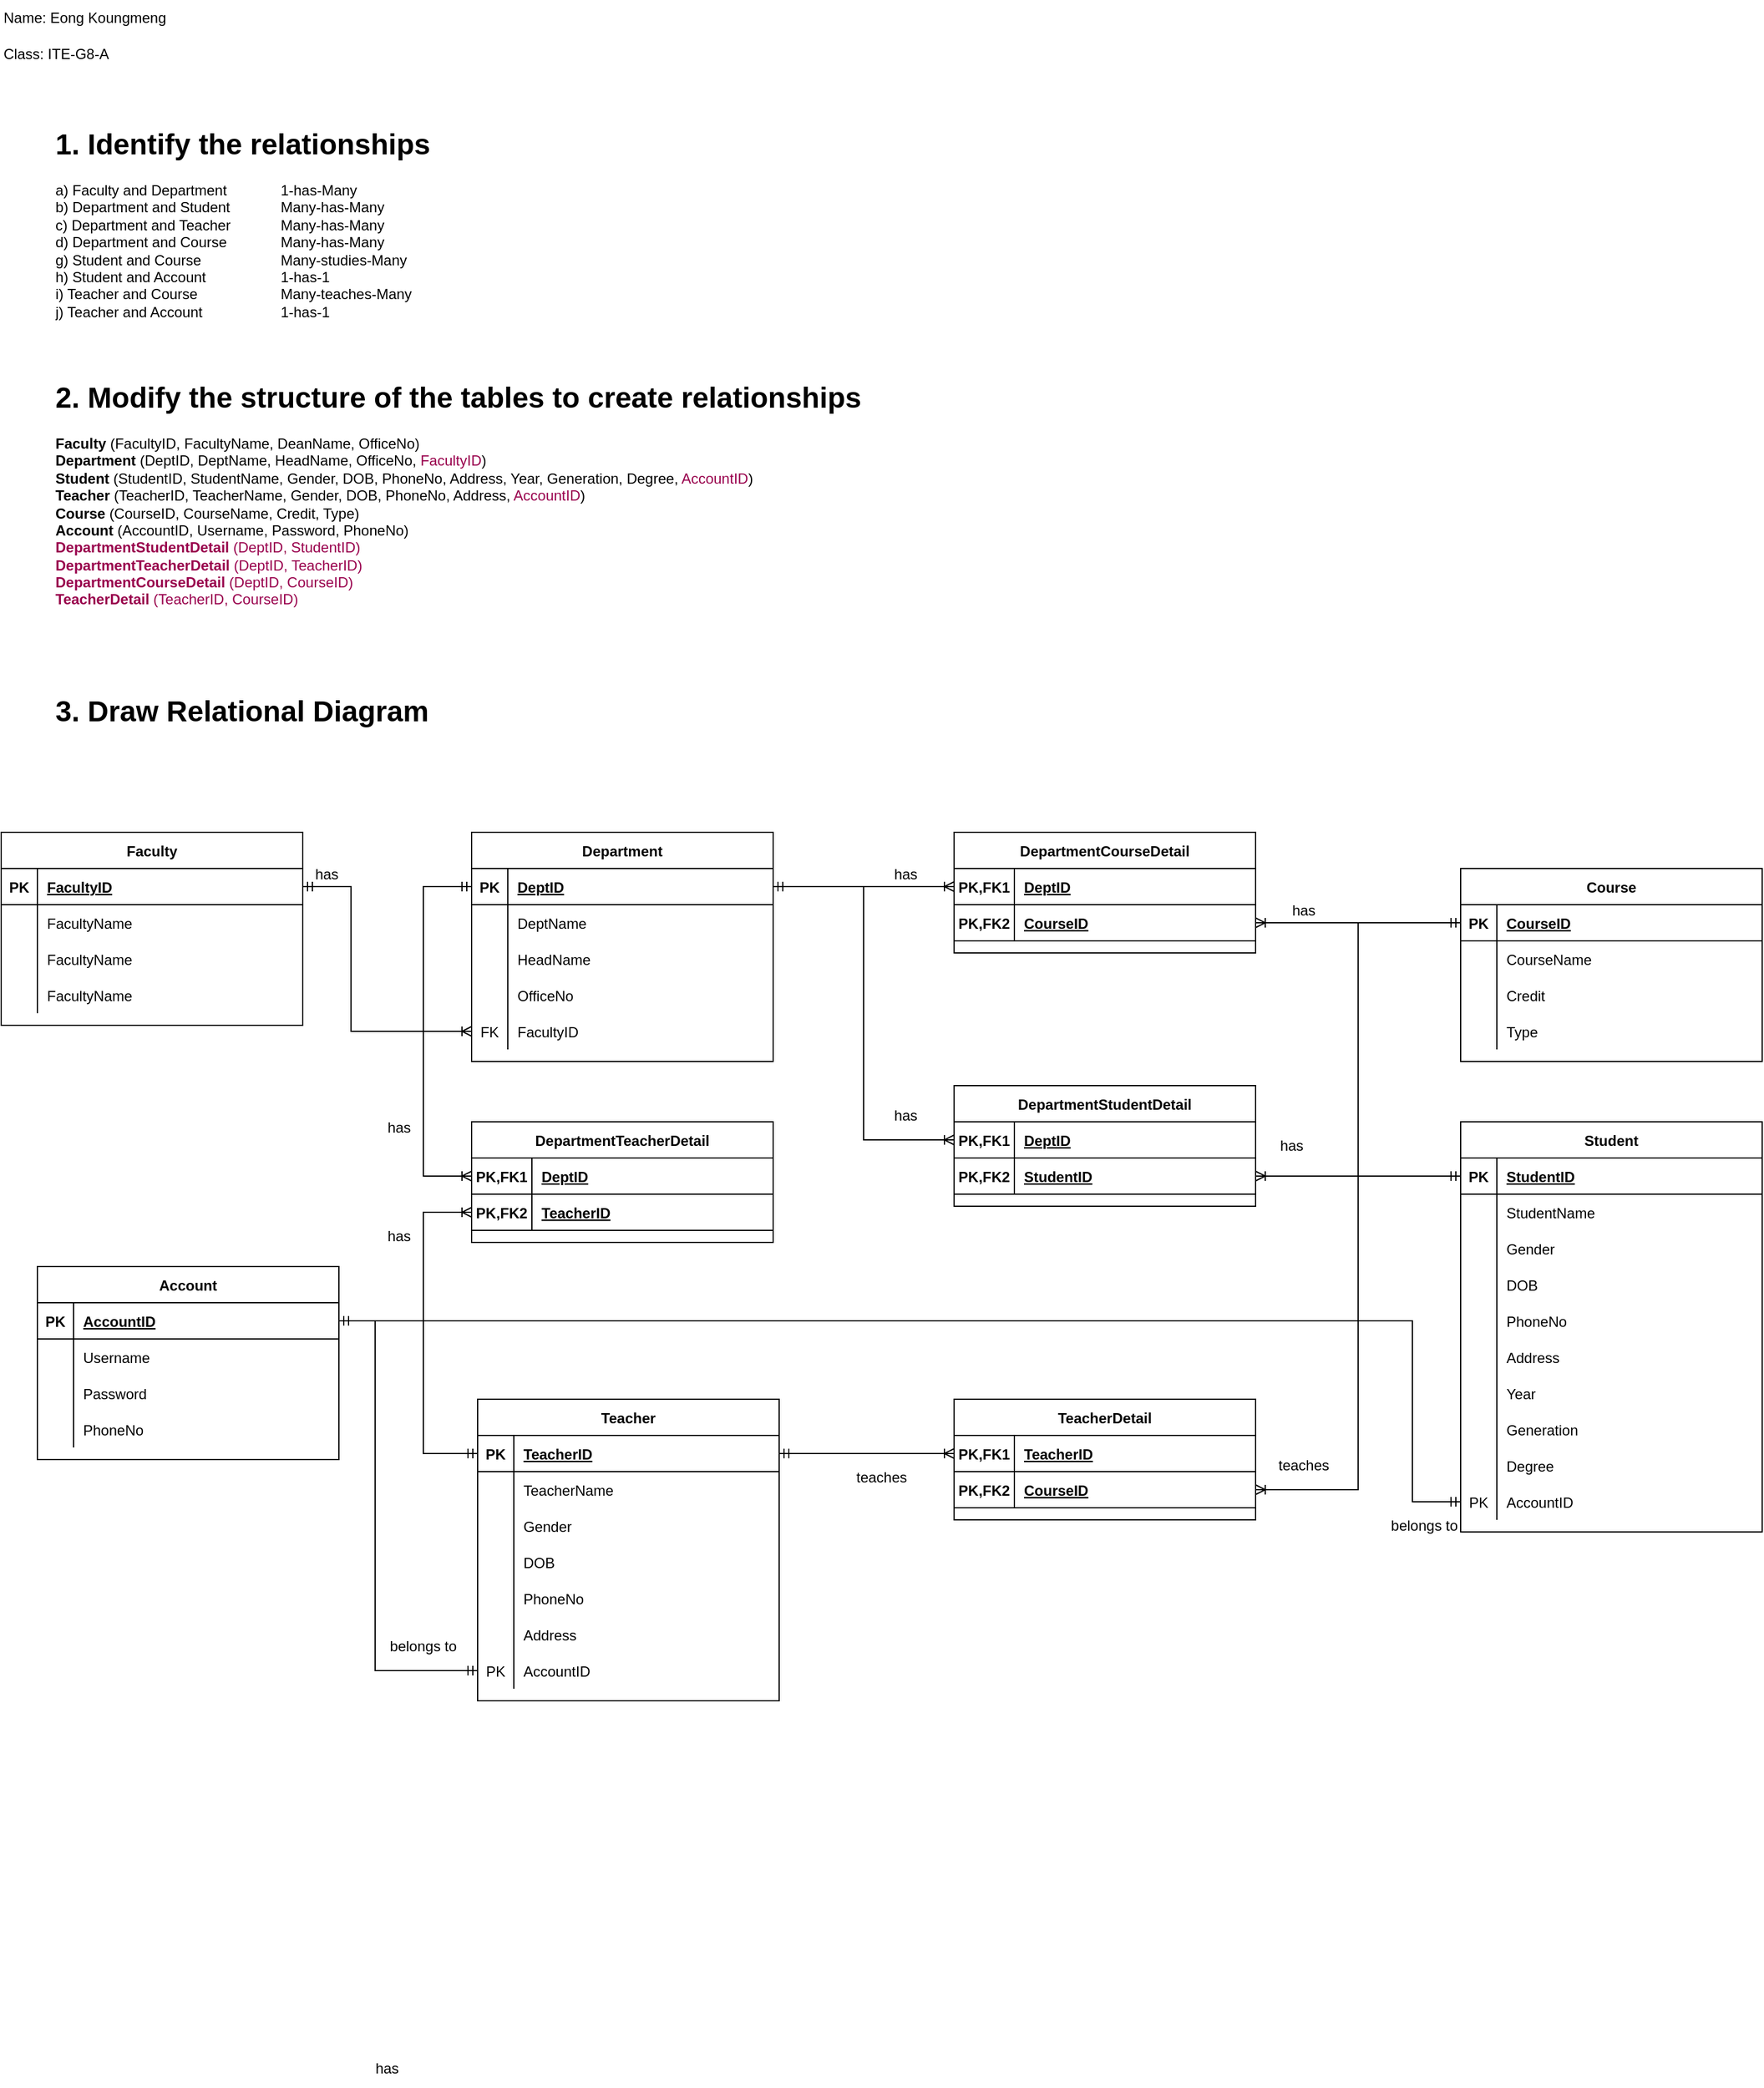 <mxfile version="21.6.6" type="device">
  <diagram id="R2lEEEUBdFMjLlhIrx00" name="Page-1">
    <mxGraphModel dx="2867" dy="1362" grid="1" gridSize="10" guides="1" tooltips="1" connect="1" arrows="1" fold="1" page="1" pageScale="1" pageWidth="850" pageHeight="1100" math="0" shadow="0" extFonts="Permanent Marker^https://fonts.googleapis.com/css?family=Permanent+Marker">
      <root>
        <mxCell id="0" />
        <mxCell id="1" parent="0" />
        <mxCell id="C-vyLk0tnHw3VtMMgP7b-2" value="Department" style="shape=table;startSize=30;container=1;collapsible=1;childLayout=tableLayout;fixedRows=1;rowLines=0;fontStyle=1;align=center;resizeLast=1;" parent="1" vertex="1">
          <mxGeometry x="430" y="730" width="250" height="190" as="geometry" />
        </mxCell>
        <mxCell id="C-vyLk0tnHw3VtMMgP7b-3" value="" style="shape=partialRectangle;collapsible=0;dropTarget=0;pointerEvents=0;fillColor=none;points=[[0,0.5],[1,0.5]];portConstraint=eastwest;top=0;left=0;right=0;bottom=1;" parent="C-vyLk0tnHw3VtMMgP7b-2" vertex="1">
          <mxGeometry y="30" width="250" height="30" as="geometry" />
        </mxCell>
        <mxCell id="C-vyLk0tnHw3VtMMgP7b-4" value="PK" style="shape=partialRectangle;overflow=hidden;connectable=0;fillColor=none;top=0;left=0;bottom=0;right=0;fontStyle=1;" parent="C-vyLk0tnHw3VtMMgP7b-3" vertex="1">
          <mxGeometry width="30" height="30" as="geometry">
            <mxRectangle width="30" height="30" as="alternateBounds" />
          </mxGeometry>
        </mxCell>
        <mxCell id="C-vyLk0tnHw3VtMMgP7b-5" value="DeptID" style="shape=partialRectangle;overflow=hidden;connectable=0;fillColor=none;top=0;left=0;bottom=0;right=0;align=left;spacingLeft=6;fontStyle=5;" parent="C-vyLk0tnHw3VtMMgP7b-3" vertex="1">
          <mxGeometry x="30" width="220" height="30" as="geometry">
            <mxRectangle width="220" height="30" as="alternateBounds" />
          </mxGeometry>
        </mxCell>
        <mxCell id="C-vyLk0tnHw3VtMMgP7b-9" value="" style="shape=partialRectangle;collapsible=0;dropTarget=0;pointerEvents=0;fillColor=none;points=[[0,0.5],[1,0.5]];portConstraint=eastwest;top=0;left=0;right=0;bottom=0;" parent="C-vyLk0tnHw3VtMMgP7b-2" vertex="1">
          <mxGeometry y="60" width="250" height="30" as="geometry" />
        </mxCell>
        <mxCell id="C-vyLk0tnHw3VtMMgP7b-10" value="" style="shape=partialRectangle;overflow=hidden;connectable=0;fillColor=none;top=0;left=0;bottom=0;right=0;" parent="C-vyLk0tnHw3VtMMgP7b-9" vertex="1">
          <mxGeometry width="30" height="30" as="geometry">
            <mxRectangle width="30" height="30" as="alternateBounds" />
          </mxGeometry>
        </mxCell>
        <mxCell id="C-vyLk0tnHw3VtMMgP7b-11" value="DeptName" style="shape=partialRectangle;overflow=hidden;connectable=0;fillColor=none;top=0;left=0;bottom=0;right=0;align=left;spacingLeft=6;" parent="C-vyLk0tnHw3VtMMgP7b-9" vertex="1">
          <mxGeometry x="30" width="220" height="30" as="geometry">
            <mxRectangle width="220" height="30" as="alternateBounds" />
          </mxGeometry>
        </mxCell>
        <mxCell id="pK_TVSqmC-g6GmuzJ4bZ-12" value="" style="shape=partialRectangle;collapsible=0;dropTarget=0;pointerEvents=0;fillColor=none;points=[[0,0.5],[1,0.5]];portConstraint=eastwest;top=0;left=0;right=0;bottom=0;" parent="C-vyLk0tnHw3VtMMgP7b-2" vertex="1">
          <mxGeometry y="90" width="250" height="30" as="geometry" />
        </mxCell>
        <mxCell id="pK_TVSqmC-g6GmuzJ4bZ-13" value="" style="shape=partialRectangle;overflow=hidden;connectable=0;fillColor=none;top=0;left=0;bottom=0;right=0;" parent="pK_TVSqmC-g6GmuzJ4bZ-12" vertex="1">
          <mxGeometry width="30" height="30" as="geometry">
            <mxRectangle width="30" height="30" as="alternateBounds" />
          </mxGeometry>
        </mxCell>
        <mxCell id="pK_TVSqmC-g6GmuzJ4bZ-14" value="HeadName" style="shape=partialRectangle;overflow=hidden;connectable=0;fillColor=none;top=0;left=0;bottom=0;right=0;align=left;spacingLeft=6;" parent="pK_TVSqmC-g6GmuzJ4bZ-12" vertex="1">
          <mxGeometry x="30" width="220" height="30" as="geometry">
            <mxRectangle width="220" height="30" as="alternateBounds" />
          </mxGeometry>
        </mxCell>
        <mxCell id="pK_TVSqmC-g6GmuzJ4bZ-15" value="" style="shape=partialRectangle;collapsible=0;dropTarget=0;pointerEvents=0;fillColor=none;points=[[0,0.5],[1,0.5]];portConstraint=eastwest;top=0;left=0;right=0;bottom=0;" parent="C-vyLk0tnHw3VtMMgP7b-2" vertex="1">
          <mxGeometry y="120" width="250" height="30" as="geometry" />
        </mxCell>
        <mxCell id="pK_TVSqmC-g6GmuzJ4bZ-16" value="" style="shape=partialRectangle;overflow=hidden;connectable=0;fillColor=none;top=0;left=0;bottom=0;right=0;" parent="pK_TVSqmC-g6GmuzJ4bZ-15" vertex="1">
          <mxGeometry width="30" height="30" as="geometry">
            <mxRectangle width="30" height="30" as="alternateBounds" />
          </mxGeometry>
        </mxCell>
        <mxCell id="pK_TVSqmC-g6GmuzJ4bZ-17" value="OfficeNo" style="shape=partialRectangle;overflow=hidden;connectable=0;fillColor=none;top=0;left=0;bottom=0;right=0;align=left;spacingLeft=6;" parent="pK_TVSqmC-g6GmuzJ4bZ-15" vertex="1">
          <mxGeometry x="30" width="220" height="30" as="geometry">
            <mxRectangle width="220" height="30" as="alternateBounds" />
          </mxGeometry>
        </mxCell>
        <mxCell id="pK_TVSqmC-g6GmuzJ4bZ-18" value="" style="shape=partialRectangle;collapsible=0;dropTarget=0;pointerEvents=0;fillColor=none;points=[[0,0.5],[1,0.5]];portConstraint=eastwest;top=0;left=0;right=0;bottom=0;" parent="C-vyLk0tnHw3VtMMgP7b-2" vertex="1">
          <mxGeometry y="150" width="250" height="30" as="geometry" />
        </mxCell>
        <mxCell id="pK_TVSqmC-g6GmuzJ4bZ-19" value="FK" style="shape=partialRectangle;overflow=hidden;connectable=0;fillColor=none;top=0;left=0;bottom=0;right=0;" parent="pK_TVSqmC-g6GmuzJ4bZ-18" vertex="1">
          <mxGeometry width="30" height="30" as="geometry">
            <mxRectangle width="30" height="30" as="alternateBounds" />
          </mxGeometry>
        </mxCell>
        <mxCell id="pK_TVSqmC-g6GmuzJ4bZ-20" value="FacultyID" style="shape=partialRectangle;overflow=hidden;connectable=0;fillColor=none;top=0;left=0;bottom=0;right=0;align=left;spacingLeft=6;" parent="pK_TVSqmC-g6GmuzJ4bZ-18" vertex="1">
          <mxGeometry x="30" width="220" height="30" as="geometry">
            <mxRectangle width="220" height="30" as="alternateBounds" />
          </mxGeometry>
        </mxCell>
        <mxCell id="C-vyLk0tnHw3VtMMgP7b-13" value="Teacher" style="shape=table;startSize=30;container=1;collapsible=1;childLayout=tableLayout;fixedRows=1;rowLines=0;fontStyle=1;align=center;resizeLast=1;" parent="1" vertex="1">
          <mxGeometry x="435" y="1200" width="250" height="250" as="geometry" />
        </mxCell>
        <mxCell id="C-vyLk0tnHw3VtMMgP7b-14" value="" style="shape=partialRectangle;collapsible=0;dropTarget=0;pointerEvents=0;fillColor=none;points=[[0,0.5],[1,0.5]];portConstraint=eastwest;top=0;left=0;right=0;bottom=1;" parent="C-vyLk0tnHw3VtMMgP7b-13" vertex="1">
          <mxGeometry y="30" width="250" height="30" as="geometry" />
        </mxCell>
        <mxCell id="C-vyLk0tnHw3VtMMgP7b-15" value="PK" style="shape=partialRectangle;overflow=hidden;connectable=0;fillColor=none;top=0;left=0;bottom=0;right=0;fontStyle=1;" parent="C-vyLk0tnHw3VtMMgP7b-14" vertex="1">
          <mxGeometry width="30" height="30" as="geometry">
            <mxRectangle width="30" height="30" as="alternateBounds" />
          </mxGeometry>
        </mxCell>
        <mxCell id="C-vyLk0tnHw3VtMMgP7b-16" value="TeacherID" style="shape=partialRectangle;overflow=hidden;connectable=0;fillColor=none;top=0;left=0;bottom=0;right=0;align=left;spacingLeft=6;fontStyle=5;" parent="C-vyLk0tnHw3VtMMgP7b-14" vertex="1">
          <mxGeometry x="30" width="220" height="30" as="geometry">
            <mxRectangle width="220" height="30" as="alternateBounds" />
          </mxGeometry>
        </mxCell>
        <mxCell id="C-vyLk0tnHw3VtMMgP7b-17" value="" style="shape=partialRectangle;collapsible=0;dropTarget=0;pointerEvents=0;fillColor=none;points=[[0,0.5],[1,0.5]];portConstraint=eastwest;top=0;left=0;right=0;bottom=0;" parent="C-vyLk0tnHw3VtMMgP7b-13" vertex="1">
          <mxGeometry y="60" width="250" height="30" as="geometry" />
        </mxCell>
        <mxCell id="C-vyLk0tnHw3VtMMgP7b-18" value="" style="shape=partialRectangle;overflow=hidden;connectable=0;fillColor=none;top=0;left=0;bottom=0;right=0;" parent="C-vyLk0tnHw3VtMMgP7b-17" vertex="1">
          <mxGeometry width="30" height="30" as="geometry">
            <mxRectangle width="30" height="30" as="alternateBounds" />
          </mxGeometry>
        </mxCell>
        <mxCell id="C-vyLk0tnHw3VtMMgP7b-19" value="TeacherName" style="shape=partialRectangle;overflow=hidden;connectable=0;fillColor=none;top=0;left=0;bottom=0;right=0;align=left;spacingLeft=6;" parent="C-vyLk0tnHw3VtMMgP7b-17" vertex="1">
          <mxGeometry x="30" width="220" height="30" as="geometry">
            <mxRectangle width="220" height="30" as="alternateBounds" />
          </mxGeometry>
        </mxCell>
        <mxCell id="C-vyLk0tnHw3VtMMgP7b-20" value="" style="shape=partialRectangle;collapsible=0;dropTarget=0;pointerEvents=0;fillColor=none;points=[[0,0.5],[1,0.5]];portConstraint=eastwest;top=0;left=0;right=0;bottom=0;" parent="C-vyLk0tnHw3VtMMgP7b-13" vertex="1">
          <mxGeometry y="90" width="250" height="30" as="geometry" />
        </mxCell>
        <mxCell id="C-vyLk0tnHw3VtMMgP7b-21" value="" style="shape=partialRectangle;overflow=hidden;connectable=0;fillColor=none;top=0;left=0;bottom=0;right=0;" parent="C-vyLk0tnHw3VtMMgP7b-20" vertex="1">
          <mxGeometry width="30" height="30" as="geometry">
            <mxRectangle width="30" height="30" as="alternateBounds" />
          </mxGeometry>
        </mxCell>
        <mxCell id="C-vyLk0tnHw3VtMMgP7b-22" value="Gender" style="shape=partialRectangle;overflow=hidden;connectable=0;fillColor=none;top=0;left=0;bottom=0;right=0;align=left;spacingLeft=6;" parent="C-vyLk0tnHw3VtMMgP7b-20" vertex="1">
          <mxGeometry x="30" width="220" height="30" as="geometry">
            <mxRectangle width="220" height="30" as="alternateBounds" />
          </mxGeometry>
        </mxCell>
        <mxCell id="pK_TVSqmC-g6GmuzJ4bZ-52" value="" style="shape=partialRectangle;collapsible=0;dropTarget=0;pointerEvents=0;fillColor=none;points=[[0,0.5],[1,0.5]];portConstraint=eastwest;top=0;left=0;right=0;bottom=0;" parent="C-vyLk0tnHw3VtMMgP7b-13" vertex="1">
          <mxGeometry y="120" width="250" height="30" as="geometry" />
        </mxCell>
        <mxCell id="pK_TVSqmC-g6GmuzJ4bZ-53" value="" style="shape=partialRectangle;overflow=hidden;connectable=0;fillColor=none;top=0;left=0;bottom=0;right=0;" parent="pK_TVSqmC-g6GmuzJ4bZ-52" vertex="1">
          <mxGeometry width="30" height="30" as="geometry">
            <mxRectangle width="30" height="30" as="alternateBounds" />
          </mxGeometry>
        </mxCell>
        <mxCell id="pK_TVSqmC-g6GmuzJ4bZ-54" value="DOB" style="shape=partialRectangle;overflow=hidden;connectable=0;fillColor=none;top=0;left=0;bottom=0;right=0;align=left;spacingLeft=6;" parent="pK_TVSqmC-g6GmuzJ4bZ-52" vertex="1">
          <mxGeometry x="30" width="220" height="30" as="geometry">
            <mxRectangle width="220" height="30" as="alternateBounds" />
          </mxGeometry>
        </mxCell>
        <mxCell id="pK_TVSqmC-g6GmuzJ4bZ-55" value="" style="shape=partialRectangle;collapsible=0;dropTarget=0;pointerEvents=0;fillColor=none;points=[[0,0.5],[1,0.5]];portConstraint=eastwest;top=0;left=0;right=0;bottom=0;" parent="C-vyLk0tnHw3VtMMgP7b-13" vertex="1">
          <mxGeometry y="150" width="250" height="30" as="geometry" />
        </mxCell>
        <mxCell id="pK_TVSqmC-g6GmuzJ4bZ-56" value="" style="shape=partialRectangle;overflow=hidden;connectable=0;fillColor=none;top=0;left=0;bottom=0;right=0;" parent="pK_TVSqmC-g6GmuzJ4bZ-55" vertex="1">
          <mxGeometry width="30" height="30" as="geometry">
            <mxRectangle width="30" height="30" as="alternateBounds" />
          </mxGeometry>
        </mxCell>
        <mxCell id="pK_TVSqmC-g6GmuzJ4bZ-57" value="PhoneNo" style="shape=partialRectangle;overflow=hidden;connectable=0;fillColor=none;top=0;left=0;bottom=0;right=0;align=left;spacingLeft=6;" parent="pK_TVSqmC-g6GmuzJ4bZ-55" vertex="1">
          <mxGeometry x="30" width="220" height="30" as="geometry">
            <mxRectangle width="220" height="30" as="alternateBounds" />
          </mxGeometry>
        </mxCell>
        <mxCell id="pK_TVSqmC-g6GmuzJ4bZ-58" value="" style="shape=partialRectangle;collapsible=0;dropTarget=0;pointerEvents=0;fillColor=none;points=[[0,0.5],[1,0.5]];portConstraint=eastwest;top=0;left=0;right=0;bottom=0;" parent="C-vyLk0tnHw3VtMMgP7b-13" vertex="1">
          <mxGeometry y="180" width="250" height="30" as="geometry" />
        </mxCell>
        <mxCell id="pK_TVSqmC-g6GmuzJ4bZ-59" value="" style="shape=partialRectangle;overflow=hidden;connectable=0;fillColor=none;top=0;left=0;bottom=0;right=0;" parent="pK_TVSqmC-g6GmuzJ4bZ-58" vertex="1">
          <mxGeometry width="30" height="30" as="geometry">
            <mxRectangle width="30" height="30" as="alternateBounds" />
          </mxGeometry>
        </mxCell>
        <mxCell id="pK_TVSqmC-g6GmuzJ4bZ-60" value="Address" style="shape=partialRectangle;overflow=hidden;connectable=0;fillColor=none;top=0;left=0;bottom=0;right=0;align=left;spacingLeft=6;" parent="pK_TVSqmC-g6GmuzJ4bZ-58" vertex="1">
          <mxGeometry x="30" width="220" height="30" as="geometry">
            <mxRectangle width="220" height="30" as="alternateBounds" />
          </mxGeometry>
        </mxCell>
        <mxCell id="pK_TVSqmC-g6GmuzJ4bZ-61" value="" style="shape=partialRectangle;collapsible=0;dropTarget=0;pointerEvents=0;fillColor=none;points=[[0,0.5],[1,0.5]];portConstraint=eastwest;top=0;left=0;right=0;bottom=0;" parent="C-vyLk0tnHw3VtMMgP7b-13" vertex="1">
          <mxGeometry y="210" width="250" height="30" as="geometry" />
        </mxCell>
        <mxCell id="pK_TVSqmC-g6GmuzJ4bZ-62" value="PK" style="shape=partialRectangle;overflow=hidden;connectable=0;fillColor=none;top=0;left=0;bottom=0;right=0;" parent="pK_TVSqmC-g6GmuzJ4bZ-61" vertex="1">
          <mxGeometry width="30" height="30" as="geometry">
            <mxRectangle width="30" height="30" as="alternateBounds" />
          </mxGeometry>
        </mxCell>
        <mxCell id="pK_TVSqmC-g6GmuzJ4bZ-63" value="AccountID" style="shape=partialRectangle;overflow=hidden;connectable=0;fillColor=none;top=0;left=0;bottom=0;right=0;align=left;spacingLeft=6;" parent="pK_TVSqmC-g6GmuzJ4bZ-61" vertex="1">
          <mxGeometry x="30" width="220" height="30" as="geometry">
            <mxRectangle width="220" height="30" as="alternateBounds" />
          </mxGeometry>
        </mxCell>
        <mxCell id="C-vyLk0tnHw3VtMMgP7b-23" value="Faculty" style="shape=table;startSize=30;container=1;collapsible=1;childLayout=tableLayout;fixedRows=1;rowLines=0;fontStyle=1;align=center;resizeLast=1;" parent="1" vertex="1">
          <mxGeometry x="40" y="730" width="250" height="160" as="geometry" />
        </mxCell>
        <mxCell id="C-vyLk0tnHw3VtMMgP7b-24" value="" style="shape=partialRectangle;collapsible=0;dropTarget=0;pointerEvents=0;fillColor=none;points=[[0,0.5],[1,0.5]];portConstraint=eastwest;top=0;left=0;right=0;bottom=1;" parent="C-vyLk0tnHw3VtMMgP7b-23" vertex="1">
          <mxGeometry y="30" width="250" height="30" as="geometry" />
        </mxCell>
        <mxCell id="C-vyLk0tnHw3VtMMgP7b-25" value="PK" style="shape=partialRectangle;overflow=hidden;connectable=0;fillColor=none;top=0;left=0;bottom=0;right=0;fontStyle=1;" parent="C-vyLk0tnHw3VtMMgP7b-24" vertex="1">
          <mxGeometry width="30" height="30" as="geometry">
            <mxRectangle width="30" height="30" as="alternateBounds" />
          </mxGeometry>
        </mxCell>
        <mxCell id="C-vyLk0tnHw3VtMMgP7b-26" value="FacultyID" style="shape=partialRectangle;overflow=hidden;connectable=0;fillColor=none;top=0;left=0;bottom=0;right=0;align=left;spacingLeft=6;fontStyle=5;" parent="C-vyLk0tnHw3VtMMgP7b-24" vertex="1">
          <mxGeometry x="30" width="220" height="30" as="geometry">
            <mxRectangle width="220" height="30" as="alternateBounds" />
          </mxGeometry>
        </mxCell>
        <mxCell id="C-vyLk0tnHw3VtMMgP7b-27" value="" style="shape=partialRectangle;collapsible=0;dropTarget=0;pointerEvents=0;fillColor=none;points=[[0,0.5],[1,0.5]];portConstraint=eastwest;top=0;left=0;right=0;bottom=0;" parent="C-vyLk0tnHw3VtMMgP7b-23" vertex="1">
          <mxGeometry y="60" width="250" height="30" as="geometry" />
        </mxCell>
        <mxCell id="C-vyLk0tnHw3VtMMgP7b-28" value="" style="shape=partialRectangle;overflow=hidden;connectable=0;fillColor=none;top=0;left=0;bottom=0;right=0;" parent="C-vyLk0tnHw3VtMMgP7b-27" vertex="1">
          <mxGeometry width="30" height="30" as="geometry">
            <mxRectangle width="30" height="30" as="alternateBounds" />
          </mxGeometry>
        </mxCell>
        <mxCell id="C-vyLk0tnHw3VtMMgP7b-29" value="FacultyName" style="shape=partialRectangle;overflow=hidden;connectable=0;fillColor=none;top=0;left=0;bottom=0;right=0;align=left;spacingLeft=6;" parent="C-vyLk0tnHw3VtMMgP7b-27" vertex="1">
          <mxGeometry x="30" width="220" height="30" as="geometry">
            <mxRectangle width="220" height="30" as="alternateBounds" />
          </mxGeometry>
        </mxCell>
        <mxCell id="pK_TVSqmC-g6GmuzJ4bZ-6" value="" style="shape=partialRectangle;collapsible=0;dropTarget=0;pointerEvents=0;fillColor=none;points=[[0,0.5],[1,0.5]];portConstraint=eastwest;top=0;left=0;right=0;bottom=0;" parent="C-vyLk0tnHw3VtMMgP7b-23" vertex="1">
          <mxGeometry y="90" width="250" height="30" as="geometry" />
        </mxCell>
        <mxCell id="pK_TVSqmC-g6GmuzJ4bZ-7" value="" style="shape=partialRectangle;overflow=hidden;connectable=0;fillColor=none;top=0;left=0;bottom=0;right=0;" parent="pK_TVSqmC-g6GmuzJ4bZ-6" vertex="1">
          <mxGeometry width="30" height="30" as="geometry">
            <mxRectangle width="30" height="30" as="alternateBounds" />
          </mxGeometry>
        </mxCell>
        <mxCell id="pK_TVSqmC-g6GmuzJ4bZ-8" value="FacultyName" style="shape=partialRectangle;overflow=hidden;connectable=0;fillColor=none;top=0;left=0;bottom=0;right=0;align=left;spacingLeft=6;" parent="pK_TVSqmC-g6GmuzJ4bZ-6" vertex="1">
          <mxGeometry x="30" width="220" height="30" as="geometry">
            <mxRectangle width="220" height="30" as="alternateBounds" />
          </mxGeometry>
        </mxCell>
        <mxCell id="pK_TVSqmC-g6GmuzJ4bZ-9" value="" style="shape=partialRectangle;collapsible=0;dropTarget=0;pointerEvents=0;fillColor=none;points=[[0,0.5],[1,0.5]];portConstraint=eastwest;top=0;left=0;right=0;bottom=0;" parent="C-vyLk0tnHw3VtMMgP7b-23" vertex="1">
          <mxGeometry y="120" width="250" height="30" as="geometry" />
        </mxCell>
        <mxCell id="pK_TVSqmC-g6GmuzJ4bZ-10" value="" style="shape=partialRectangle;overflow=hidden;connectable=0;fillColor=none;top=0;left=0;bottom=0;right=0;" parent="pK_TVSqmC-g6GmuzJ4bZ-9" vertex="1">
          <mxGeometry width="30" height="30" as="geometry">
            <mxRectangle width="30" height="30" as="alternateBounds" />
          </mxGeometry>
        </mxCell>
        <mxCell id="pK_TVSqmC-g6GmuzJ4bZ-11" value="FacultyName" style="shape=partialRectangle;overflow=hidden;connectable=0;fillColor=none;top=0;left=0;bottom=0;right=0;align=left;spacingLeft=6;" parent="pK_TVSqmC-g6GmuzJ4bZ-9" vertex="1">
          <mxGeometry x="30" width="220" height="30" as="geometry">
            <mxRectangle width="220" height="30" as="alternateBounds" />
          </mxGeometry>
        </mxCell>
        <mxCell id="pK_TVSqmC-g6GmuzJ4bZ-1" value="&lt;h1&gt;1. Identify the relationships&lt;/h1&gt;&lt;div&gt;a) Faculty and Department&lt;span style=&quot;white-space: pre;&quot;&gt;&#x9;&lt;/span&gt;&lt;span style=&quot;white-space: pre;&quot;&gt;&#x9;&lt;/span&gt;1-has-Many&lt;/div&gt;&lt;div&gt;b) Department and Student&lt;span style=&quot;white-space: pre;&quot;&gt;&#x9;&lt;/span&gt;&lt;span style=&quot;white-space: pre;&quot;&gt;&#x9;&lt;/span&gt;Many-has-Many&lt;/div&gt;&lt;div&gt;c) Department and Teacher&lt;span style=&quot;white-space: pre;&quot;&gt;&#x9;&lt;/span&gt;&lt;span style=&quot;white-space: pre;&quot;&gt;&#x9;&lt;/span&gt;Many-has-Many&lt;/div&gt;&lt;div&gt;d) Department and Course&lt;span style=&quot;white-space: pre;&quot;&gt;&#x9;&lt;/span&gt;&lt;span style=&quot;white-space: pre;&quot;&gt;&#x9;&lt;/span&gt;Many-has-Many&lt;/div&gt;&lt;div&gt;&lt;div style=&quot;border-color: var(--border-color);&quot;&gt;g) Student and Course&lt;span style=&quot;white-space: pre;&quot;&gt;&#x9;&lt;/span&gt;&lt;span style=&quot;white-space: pre;&quot;&gt;&#x9;&lt;/span&gt;&lt;span style=&quot;white-space: pre;&quot;&gt;&#x9;&lt;/span&gt;Many-studies-Many&lt;/div&gt;&lt;/div&gt;&lt;div style=&quot;border-color: var(--border-color);&quot;&gt;h) Student and Account&lt;span style=&quot;white-space: pre;&quot;&gt;&#x9;&lt;/span&gt;&lt;span style=&quot;white-space: pre;&quot;&gt;&#x9;&lt;/span&gt;&lt;span style=&quot;white-space: pre;&quot;&gt;&#x9;&lt;/span&gt;1-has-1&lt;/div&gt;&lt;div style=&quot;border-color: var(--border-color);&quot;&gt;i) Teacher and Course&lt;span style=&quot;white-space: pre;&quot;&gt;&#x9;&lt;/span&gt;&lt;span style=&quot;white-space: pre;&quot;&gt;&#x9;&lt;/span&gt;&lt;span style=&quot;white-space: pre;&quot;&gt;&#x9;&lt;/span&gt;Many-teaches-Many&lt;/div&gt;&lt;div style=&quot;border-color: var(--border-color);&quot;&gt;j) Teacher and Account&lt;span style=&quot;white-space: pre;&quot;&gt;&#x9;&lt;/span&gt;&lt;span style=&quot;white-space: pre;&quot;&gt;&#x9;&lt;/span&gt;&lt;span style=&quot;white-space: pre;&quot;&gt;&#x9;&lt;/span&gt;1-has-1&lt;/div&gt;" style="text;html=1;strokeColor=none;fillColor=none;spacing=5;spacingTop=-20;whiteSpace=wrap;overflow=hidden;rounded=0;" parent="1" vertex="1">
          <mxGeometry x="80" y="140" width="550" height="180" as="geometry" />
        </mxCell>
        <mxCell id="pK_TVSqmC-g6GmuzJ4bZ-2" value="Name: Eong Koungmeng" style="text;html=1;strokeColor=none;fillColor=none;align=left;verticalAlign=middle;whiteSpace=wrap;rounded=0;" parent="1" vertex="1">
          <mxGeometry x="40" y="40" width="160" height="30" as="geometry" />
        </mxCell>
        <mxCell id="pK_TVSqmC-g6GmuzJ4bZ-3" value="Class: ITE-G8-A" style="text;html=1;strokeColor=none;fillColor=none;align=left;verticalAlign=middle;whiteSpace=wrap;rounded=0;" parent="1" vertex="1">
          <mxGeometry x="40" y="70" width="160" height="30" as="geometry" />
        </mxCell>
        <mxCell id="pK_TVSqmC-g6GmuzJ4bZ-4" value="&lt;h1&gt;2. Modify the structure of the tables to create relationships&amp;nbsp;&lt;/h1&gt;&lt;div&gt;&lt;b&gt;Faculty &lt;/b&gt;(FacultyID, FacultyName, DeanName, OfficeNo)&lt;/div&gt;&lt;div&gt;&lt;b&gt;Department &lt;/b&gt;(DeptID, DeptName, HeadName, OfficeNo, &lt;font color=&quot;#99004d&quot;&gt;FacultyID&lt;/font&gt;)&lt;br&gt;&lt;b&gt;Student &lt;/b&gt;(StudentID, StudentName, Gender, DOB, PhoneNo, Address, Year, Generation, Degree, &lt;font color=&quot;#99004d&quot;&gt;AccountID&lt;/font&gt;)&lt;/div&gt;&lt;div&gt;&lt;b&gt;Teacher &lt;/b&gt;(TeacherID, TeacherName, Gender, DOB, PhoneNo, Address, &lt;font color=&quot;#99004d&quot;&gt;AccountID&lt;/font&gt;)&lt;/div&gt;&lt;div&gt;&lt;b&gt;Course &lt;/b&gt;(CourseID, CourseName, Credit, Type)&lt;/div&gt;&lt;div&gt;&lt;b&gt;Account &lt;/b&gt;(AccountID, Username, Password, PhoneNo)&lt;/div&gt;&lt;div&gt;&lt;font color=&quot;#99004d&quot;&gt;&lt;b&gt;DepartmentStudentDetail &lt;/b&gt;(DeptID, StudentID)&lt;/font&gt;&lt;/div&gt;&lt;div&gt;&lt;font color=&quot;#99004d&quot;&gt;&lt;b&gt;DepartmentTeacherDetail &lt;/b&gt;(DeptID, TeacherID)&lt;/font&gt;&lt;/div&gt;&lt;div&gt;&lt;font color=&quot;#99004d&quot;&gt;&lt;b&gt;DepartmentCourseDetail &lt;/b&gt;(DeptID, CourseID)&lt;/font&gt;&lt;/div&gt;&lt;div&gt;&lt;font color=&quot;#99004d&quot;&gt;&lt;b&gt;TeacherDetail &lt;/b&gt;(TeacherID, CourseID)&lt;/font&gt;&lt;/div&gt;" style="text;html=1;strokeColor=none;fillColor=none;spacing=5;spacingTop=-20;whiteSpace=wrap;overflow=hidden;rounded=0;" parent="1" vertex="1">
          <mxGeometry x="80" y="350" width="700" height="240" as="geometry" />
        </mxCell>
        <mxCell id="pK_TVSqmC-g6GmuzJ4bZ-5" value="&lt;h1&gt;3. Draw Relational Diagram&amp;nbsp;&lt;/h1&gt;" style="text;html=1;strokeColor=none;fillColor=none;spacing=5;spacingTop=-20;whiteSpace=wrap;overflow=hidden;rounded=0;" parent="1" vertex="1">
          <mxGeometry x="80" y="610" width="700" height="50" as="geometry" />
        </mxCell>
        <mxCell id="pK_TVSqmC-g6GmuzJ4bZ-21" value="Student" style="shape=table;startSize=30;container=1;collapsible=1;childLayout=tableLayout;fixedRows=1;rowLines=0;fontStyle=1;align=center;resizeLast=1;" parent="1" vertex="1">
          <mxGeometry x="1250" y="970" width="250" height="340" as="geometry" />
        </mxCell>
        <mxCell id="pK_TVSqmC-g6GmuzJ4bZ-22" value="" style="shape=partialRectangle;collapsible=0;dropTarget=0;pointerEvents=0;fillColor=none;points=[[0,0.5],[1,0.5]];portConstraint=eastwest;top=0;left=0;right=0;bottom=1;" parent="pK_TVSqmC-g6GmuzJ4bZ-21" vertex="1">
          <mxGeometry y="30" width="250" height="30" as="geometry" />
        </mxCell>
        <mxCell id="pK_TVSqmC-g6GmuzJ4bZ-23" value="PK" style="shape=partialRectangle;overflow=hidden;connectable=0;fillColor=none;top=0;left=0;bottom=0;right=0;fontStyle=1;" parent="pK_TVSqmC-g6GmuzJ4bZ-22" vertex="1">
          <mxGeometry width="30" height="30" as="geometry">
            <mxRectangle width="30" height="30" as="alternateBounds" />
          </mxGeometry>
        </mxCell>
        <mxCell id="pK_TVSqmC-g6GmuzJ4bZ-24" value="StudentID" style="shape=partialRectangle;overflow=hidden;connectable=0;fillColor=none;top=0;left=0;bottom=0;right=0;align=left;spacingLeft=6;fontStyle=5;" parent="pK_TVSqmC-g6GmuzJ4bZ-22" vertex="1">
          <mxGeometry x="30" width="220" height="30" as="geometry">
            <mxRectangle width="220" height="30" as="alternateBounds" />
          </mxGeometry>
        </mxCell>
        <mxCell id="pK_TVSqmC-g6GmuzJ4bZ-25" value="" style="shape=partialRectangle;collapsible=0;dropTarget=0;pointerEvents=0;fillColor=none;points=[[0,0.5],[1,0.5]];portConstraint=eastwest;top=0;left=0;right=0;bottom=0;" parent="pK_TVSqmC-g6GmuzJ4bZ-21" vertex="1">
          <mxGeometry y="60" width="250" height="30" as="geometry" />
        </mxCell>
        <mxCell id="pK_TVSqmC-g6GmuzJ4bZ-26" value="" style="shape=partialRectangle;overflow=hidden;connectable=0;fillColor=none;top=0;left=0;bottom=0;right=0;" parent="pK_TVSqmC-g6GmuzJ4bZ-25" vertex="1">
          <mxGeometry width="30" height="30" as="geometry">
            <mxRectangle width="30" height="30" as="alternateBounds" />
          </mxGeometry>
        </mxCell>
        <mxCell id="pK_TVSqmC-g6GmuzJ4bZ-27" value="StudentName" style="shape=partialRectangle;overflow=hidden;connectable=0;fillColor=none;top=0;left=0;bottom=0;right=0;align=left;spacingLeft=6;" parent="pK_TVSqmC-g6GmuzJ4bZ-25" vertex="1">
          <mxGeometry x="30" width="220" height="30" as="geometry">
            <mxRectangle width="220" height="30" as="alternateBounds" />
          </mxGeometry>
        </mxCell>
        <mxCell id="pK_TVSqmC-g6GmuzJ4bZ-28" value="" style="shape=partialRectangle;collapsible=0;dropTarget=0;pointerEvents=0;fillColor=none;points=[[0,0.5],[1,0.5]];portConstraint=eastwest;top=0;left=0;right=0;bottom=0;" parent="pK_TVSqmC-g6GmuzJ4bZ-21" vertex="1">
          <mxGeometry y="90" width="250" height="30" as="geometry" />
        </mxCell>
        <mxCell id="pK_TVSqmC-g6GmuzJ4bZ-29" value="" style="shape=partialRectangle;overflow=hidden;connectable=0;fillColor=none;top=0;left=0;bottom=0;right=0;" parent="pK_TVSqmC-g6GmuzJ4bZ-28" vertex="1">
          <mxGeometry width="30" height="30" as="geometry">
            <mxRectangle width="30" height="30" as="alternateBounds" />
          </mxGeometry>
        </mxCell>
        <mxCell id="pK_TVSqmC-g6GmuzJ4bZ-30" value="Gender" style="shape=partialRectangle;overflow=hidden;connectable=0;fillColor=none;top=0;left=0;bottom=0;right=0;align=left;spacingLeft=6;" parent="pK_TVSqmC-g6GmuzJ4bZ-28" vertex="1">
          <mxGeometry x="30" width="220" height="30" as="geometry">
            <mxRectangle width="220" height="30" as="alternateBounds" />
          </mxGeometry>
        </mxCell>
        <mxCell id="pK_TVSqmC-g6GmuzJ4bZ-31" value="" style="shape=partialRectangle;collapsible=0;dropTarget=0;pointerEvents=0;fillColor=none;points=[[0,0.5],[1,0.5]];portConstraint=eastwest;top=0;left=0;right=0;bottom=0;" parent="pK_TVSqmC-g6GmuzJ4bZ-21" vertex="1">
          <mxGeometry y="120" width="250" height="30" as="geometry" />
        </mxCell>
        <mxCell id="pK_TVSqmC-g6GmuzJ4bZ-32" value="" style="shape=partialRectangle;overflow=hidden;connectable=0;fillColor=none;top=0;left=0;bottom=0;right=0;" parent="pK_TVSqmC-g6GmuzJ4bZ-31" vertex="1">
          <mxGeometry width="30" height="30" as="geometry">
            <mxRectangle width="30" height="30" as="alternateBounds" />
          </mxGeometry>
        </mxCell>
        <mxCell id="pK_TVSqmC-g6GmuzJ4bZ-33" value="DOB" style="shape=partialRectangle;overflow=hidden;connectable=0;fillColor=none;top=0;left=0;bottom=0;right=0;align=left;spacingLeft=6;" parent="pK_TVSqmC-g6GmuzJ4bZ-31" vertex="1">
          <mxGeometry x="30" width="220" height="30" as="geometry">
            <mxRectangle width="220" height="30" as="alternateBounds" />
          </mxGeometry>
        </mxCell>
        <mxCell id="pK_TVSqmC-g6GmuzJ4bZ-34" value="" style="shape=partialRectangle;collapsible=0;dropTarget=0;pointerEvents=0;fillColor=none;points=[[0,0.5],[1,0.5]];portConstraint=eastwest;top=0;left=0;right=0;bottom=0;" parent="pK_TVSqmC-g6GmuzJ4bZ-21" vertex="1">
          <mxGeometry y="150" width="250" height="30" as="geometry" />
        </mxCell>
        <mxCell id="pK_TVSqmC-g6GmuzJ4bZ-35" value="" style="shape=partialRectangle;overflow=hidden;connectable=0;fillColor=none;top=0;left=0;bottom=0;right=0;" parent="pK_TVSqmC-g6GmuzJ4bZ-34" vertex="1">
          <mxGeometry width="30" height="30" as="geometry">
            <mxRectangle width="30" height="30" as="alternateBounds" />
          </mxGeometry>
        </mxCell>
        <mxCell id="pK_TVSqmC-g6GmuzJ4bZ-36" value="PhoneNo" style="shape=partialRectangle;overflow=hidden;connectable=0;fillColor=none;top=0;left=0;bottom=0;right=0;align=left;spacingLeft=6;" parent="pK_TVSqmC-g6GmuzJ4bZ-34" vertex="1">
          <mxGeometry x="30" width="220" height="30" as="geometry">
            <mxRectangle width="220" height="30" as="alternateBounds" />
          </mxGeometry>
        </mxCell>
        <mxCell id="pK_TVSqmC-g6GmuzJ4bZ-37" value="" style="shape=partialRectangle;collapsible=0;dropTarget=0;pointerEvents=0;fillColor=none;points=[[0,0.5],[1,0.5]];portConstraint=eastwest;top=0;left=0;right=0;bottom=0;" parent="pK_TVSqmC-g6GmuzJ4bZ-21" vertex="1">
          <mxGeometry y="180" width="250" height="30" as="geometry" />
        </mxCell>
        <mxCell id="pK_TVSqmC-g6GmuzJ4bZ-38" value="" style="shape=partialRectangle;overflow=hidden;connectable=0;fillColor=none;top=0;left=0;bottom=0;right=0;" parent="pK_TVSqmC-g6GmuzJ4bZ-37" vertex="1">
          <mxGeometry width="30" height="30" as="geometry">
            <mxRectangle width="30" height="30" as="alternateBounds" />
          </mxGeometry>
        </mxCell>
        <mxCell id="pK_TVSqmC-g6GmuzJ4bZ-39" value="Address" style="shape=partialRectangle;overflow=hidden;connectable=0;fillColor=none;top=0;left=0;bottom=0;right=0;align=left;spacingLeft=6;" parent="pK_TVSqmC-g6GmuzJ4bZ-37" vertex="1">
          <mxGeometry x="30" width="220" height="30" as="geometry">
            <mxRectangle width="220" height="30" as="alternateBounds" />
          </mxGeometry>
        </mxCell>
        <mxCell id="pK_TVSqmC-g6GmuzJ4bZ-40" value="" style="shape=partialRectangle;collapsible=0;dropTarget=0;pointerEvents=0;fillColor=none;points=[[0,0.5],[1,0.5]];portConstraint=eastwest;top=0;left=0;right=0;bottom=0;" parent="pK_TVSqmC-g6GmuzJ4bZ-21" vertex="1">
          <mxGeometry y="210" width="250" height="30" as="geometry" />
        </mxCell>
        <mxCell id="pK_TVSqmC-g6GmuzJ4bZ-41" value="" style="shape=partialRectangle;overflow=hidden;connectable=0;fillColor=none;top=0;left=0;bottom=0;right=0;" parent="pK_TVSqmC-g6GmuzJ4bZ-40" vertex="1">
          <mxGeometry width="30" height="30" as="geometry">
            <mxRectangle width="30" height="30" as="alternateBounds" />
          </mxGeometry>
        </mxCell>
        <mxCell id="pK_TVSqmC-g6GmuzJ4bZ-42" value="Year" style="shape=partialRectangle;overflow=hidden;connectable=0;fillColor=none;top=0;left=0;bottom=0;right=0;align=left;spacingLeft=6;" parent="pK_TVSqmC-g6GmuzJ4bZ-40" vertex="1">
          <mxGeometry x="30" width="220" height="30" as="geometry">
            <mxRectangle width="220" height="30" as="alternateBounds" />
          </mxGeometry>
        </mxCell>
        <mxCell id="pK_TVSqmC-g6GmuzJ4bZ-43" value="" style="shape=partialRectangle;collapsible=0;dropTarget=0;pointerEvents=0;fillColor=none;points=[[0,0.5],[1,0.5]];portConstraint=eastwest;top=0;left=0;right=0;bottom=0;" parent="pK_TVSqmC-g6GmuzJ4bZ-21" vertex="1">
          <mxGeometry y="240" width="250" height="30" as="geometry" />
        </mxCell>
        <mxCell id="pK_TVSqmC-g6GmuzJ4bZ-44" value="" style="shape=partialRectangle;overflow=hidden;connectable=0;fillColor=none;top=0;left=0;bottom=0;right=0;" parent="pK_TVSqmC-g6GmuzJ4bZ-43" vertex="1">
          <mxGeometry width="30" height="30" as="geometry">
            <mxRectangle width="30" height="30" as="alternateBounds" />
          </mxGeometry>
        </mxCell>
        <mxCell id="pK_TVSqmC-g6GmuzJ4bZ-45" value="Generation" style="shape=partialRectangle;overflow=hidden;connectable=0;fillColor=none;top=0;left=0;bottom=0;right=0;align=left;spacingLeft=6;" parent="pK_TVSqmC-g6GmuzJ4bZ-43" vertex="1">
          <mxGeometry x="30" width="220" height="30" as="geometry">
            <mxRectangle width="220" height="30" as="alternateBounds" />
          </mxGeometry>
        </mxCell>
        <mxCell id="pK_TVSqmC-g6GmuzJ4bZ-46" value="" style="shape=partialRectangle;collapsible=0;dropTarget=0;pointerEvents=0;fillColor=none;points=[[0,0.5],[1,0.5]];portConstraint=eastwest;top=0;left=0;right=0;bottom=0;" parent="pK_TVSqmC-g6GmuzJ4bZ-21" vertex="1">
          <mxGeometry y="270" width="250" height="30" as="geometry" />
        </mxCell>
        <mxCell id="pK_TVSqmC-g6GmuzJ4bZ-47" value="" style="shape=partialRectangle;overflow=hidden;connectable=0;fillColor=none;top=0;left=0;bottom=0;right=0;" parent="pK_TVSqmC-g6GmuzJ4bZ-46" vertex="1">
          <mxGeometry width="30" height="30" as="geometry">
            <mxRectangle width="30" height="30" as="alternateBounds" />
          </mxGeometry>
        </mxCell>
        <mxCell id="pK_TVSqmC-g6GmuzJ4bZ-48" value="Degree" style="shape=partialRectangle;overflow=hidden;connectable=0;fillColor=none;top=0;left=0;bottom=0;right=0;align=left;spacingLeft=6;" parent="pK_TVSqmC-g6GmuzJ4bZ-46" vertex="1">
          <mxGeometry x="30" width="220" height="30" as="geometry">
            <mxRectangle width="220" height="30" as="alternateBounds" />
          </mxGeometry>
        </mxCell>
        <mxCell id="pK_TVSqmC-g6GmuzJ4bZ-49" value="" style="shape=partialRectangle;collapsible=0;dropTarget=0;pointerEvents=0;fillColor=none;points=[[0,0.5],[1,0.5]];portConstraint=eastwest;top=0;left=0;right=0;bottom=0;" parent="pK_TVSqmC-g6GmuzJ4bZ-21" vertex="1">
          <mxGeometry y="300" width="250" height="30" as="geometry" />
        </mxCell>
        <mxCell id="pK_TVSqmC-g6GmuzJ4bZ-50" value="PK" style="shape=partialRectangle;overflow=hidden;connectable=0;fillColor=none;top=0;left=0;bottom=0;right=0;" parent="pK_TVSqmC-g6GmuzJ4bZ-49" vertex="1">
          <mxGeometry width="30" height="30" as="geometry">
            <mxRectangle width="30" height="30" as="alternateBounds" />
          </mxGeometry>
        </mxCell>
        <mxCell id="pK_TVSqmC-g6GmuzJ4bZ-51" value="AccountID" style="shape=partialRectangle;overflow=hidden;connectable=0;fillColor=none;top=0;left=0;bottom=0;right=0;align=left;spacingLeft=6;" parent="pK_TVSqmC-g6GmuzJ4bZ-49" vertex="1">
          <mxGeometry x="30" width="220" height="30" as="geometry">
            <mxRectangle width="220" height="30" as="alternateBounds" />
          </mxGeometry>
        </mxCell>
        <mxCell id="pK_TVSqmC-g6GmuzJ4bZ-86" value="Course" style="shape=table;startSize=30;container=1;collapsible=1;childLayout=tableLayout;fixedRows=1;rowLines=0;fontStyle=1;align=center;resizeLast=1;" parent="1" vertex="1">
          <mxGeometry x="1250" y="760" width="250" height="160" as="geometry" />
        </mxCell>
        <mxCell id="pK_TVSqmC-g6GmuzJ4bZ-87" value="" style="shape=partialRectangle;collapsible=0;dropTarget=0;pointerEvents=0;fillColor=none;points=[[0,0.5],[1,0.5]];portConstraint=eastwest;top=0;left=0;right=0;bottom=1;" parent="pK_TVSqmC-g6GmuzJ4bZ-86" vertex="1">
          <mxGeometry y="30" width="250" height="30" as="geometry" />
        </mxCell>
        <mxCell id="pK_TVSqmC-g6GmuzJ4bZ-88" value="PK" style="shape=partialRectangle;overflow=hidden;connectable=0;fillColor=none;top=0;left=0;bottom=0;right=0;fontStyle=1;" parent="pK_TVSqmC-g6GmuzJ4bZ-87" vertex="1">
          <mxGeometry width="30" height="30" as="geometry">
            <mxRectangle width="30" height="30" as="alternateBounds" />
          </mxGeometry>
        </mxCell>
        <mxCell id="pK_TVSqmC-g6GmuzJ4bZ-89" value="CourseID" style="shape=partialRectangle;overflow=hidden;connectable=0;fillColor=none;top=0;left=0;bottom=0;right=0;align=left;spacingLeft=6;fontStyle=5;" parent="pK_TVSqmC-g6GmuzJ4bZ-87" vertex="1">
          <mxGeometry x="30" width="220" height="30" as="geometry">
            <mxRectangle width="220" height="30" as="alternateBounds" />
          </mxGeometry>
        </mxCell>
        <mxCell id="pK_TVSqmC-g6GmuzJ4bZ-90" value="" style="shape=partialRectangle;collapsible=0;dropTarget=0;pointerEvents=0;fillColor=none;points=[[0,0.5],[1,0.5]];portConstraint=eastwest;top=0;left=0;right=0;bottom=0;" parent="pK_TVSqmC-g6GmuzJ4bZ-86" vertex="1">
          <mxGeometry y="60" width="250" height="30" as="geometry" />
        </mxCell>
        <mxCell id="pK_TVSqmC-g6GmuzJ4bZ-91" value="" style="shape=partialRectangle;overflow=hidden;connectable=0;fillColor=none;top=0;left=0;bottom=0;right=0;" parent="pK_TVSqmC-g6GmuzJ4bZ-90" vertex="1">
          <mxGeometry width="30" height="30" as="geometry">
            <mxRectangle width="30" height="30" as="alternateBounds" />
          </mxGeometry>
        </mxCell>
        <mxCell id="pK_TVSqmC-g6GmuzJ4bZ-92" value="CourseName" style="shape=partialRectangle;overflow=hidden;connectable=0;fillColor=none;top=0;left=0;bottom=0;right=0;align=left;spacingLeft=6;" parent="pK_TVSqmC-g6GmuzJ4bZ-90" vertex="1">
          <mxGeometry x="30" width="220" height="30" as="geometry">
            <mxRectangle width="220" height="30" as="alternateBounds" />
          </mxGeometry>
        </mxCell>
        <mxCell id="pK_TVSqmC-g6GmuzJ4bZ-93" value="" style="shape=partialRectangle;collapsible=0;dropTarget=0;pointerEvents=0;fillColor=none;points=[[0,0.5],[1,0.5]];portConstraint=eastwest;top=0;left=0;right=0;bottom=0;" parent="pK_TVSqmC-g6GmuzJ4bZ-86" vertex="1">
          <mxGeometry y="90" width="250" height="30" as="geometry" />
        </mxCell>
        <mxCell id="pK_TVSqmC-g6GmuzJ4bZ-94" value="" style="shape=partialRectangle;overflow=hidden;connectable=0;fillColor=none;top=0;left=0;bottom=0;right=0;" parent="pK_TVSqmC-g6GmuzJ4bZ-93" vertex="1">
          <mxGeometry width="30" height="30" as="geometry">
            <mxRectangle width="30" height="30" as="alternateBounds" />
          </mxGeometry>
        </mxCell>
        <mxCell id="pK_TVSqmC-g6GmuzJ4bZ-95" value="Credit" style="shape=partialRectangle;overflow=hidden;connectable=0;fillColor=none;top=0;left=0;bottom=0;right=0;align=left;spacingLeft=6;" parent="pK_TVSqmC-g6GmuzJ4bZ-93" vertex="1">
          <mxGeometry x="30" width="220" height="30" as="geometry">
            <mxRectangle width="220" height="30" as="alternateBounds" />
          </mxGeometry>
        </mxCell>
        <mxCell id="pK_TVSqmC-g6GmuzJ4bZ-96" value="" style="shape=partialRectangle;collapsible=0;dropTarget=0;pointerEvents=0;fillColor=none;points=[[0,0.5],[1,0.5]];portConstraint=eastwest;top=0;left=0;right=0;bottom=0;" parent="pK_TVSqmC-g6GmuzJ4bZ-86" vertex="1">
          <mxGeometry y="120" width="250" height="30" as="geometry" />
        </mxCell>
        <mxCell id="pK_TVSqmC-g6GmuzJ4bZ-97" value="" style="shape=partialRectangle;overflow=hidden;connectable=0;fillColor=none;top=0;left=0;bottom=0;right=0;" parent="pK_TVSqmC-g6GmuzJ4bZ-96" vertex="1">
          <mxGeometry width="30" height="30" as="geometry">
            <mxRectangle width="30" height="30" as="alternateBounds" />
          </mxGeometry>
        </mxCell>
        <mxCell id="pK_TVSqmC-g6GmuzJ4bZ-98" value="Type" style="shape=partialRectangle;overflow=hidden;connectable=0;fillColor=none;top=0;left=0;bottom=0;right=0;align=left;spacingLeft=6;" parent="pK_TVSqmC-g6GmuzJ4bZ-96" vertex="1">
          <mxGeometry x="30" width="220" height="30" as="geometry">
            <mxRectangle width="220" height="30" as="alternateBounds" />
          </mxGeometry>
        </mxCell>
        <mxCell id="pK_TVSqmC-g6GmuzJ4bZ-99" value="Account" style="shape=table;startSize=30;container=1;collapsible=1;childLayout=tableLayout;fixedRows=1;rowLines=0;fontStyle=1;align=center;resizeLast=1;" parent="1" vertex="1">
          <mxGeometry x="70" y="1090" width="250" height="160" as="geometry" />
        </mxCell>
        <mxCell id="pK_TVSqmC-g6GmuzJ4bZ-100" value="" style="shape=partialRectangle;collapsible=0;dropTarget=0;pointerEvents=0;fillColor=none;points=[[0,0.5],[1,0.5]];portConstraint=eastwest;top=0;left=0;right=0;bottom=1;" parent="pK_TVSqmC-g6GmuzJ4bZ-99" vertex="1">
          <mxGeometry y="30" width="250" height="30" as="geometry" />
        </mxCell>
        <mxCell id="pK_TVSqmC-g6GmuzJ4bZ-101" value="PK" style="shape=partialRectangle;overflow=hidden;connectable=0;fillColor=none;top=0;left=0;bottom=0;right=0;fontStyle=1;" parent="pK_TVSqmC-g6GmuzJ4bZ-100" vertex="1">
          <mxGeometry width="30" height="30" as="geometry">
            <mxRectangle width="30" height="30" as="alternateBounds" />
          </mxGeometry>
        </mxCell>
        <mxCell id="pK_TVSqmC-g6GmuzJ4bZ-102" value="AccountID" style="shape=partialRectangle;overflow=hidden;connectable=0;fillColor=none;top=0;left=0;bottom=0;right=0;align=left;spacingLeft=6;fontStyle=5;" parent="pK_TVSqmC-g6GmuzJ4bZ-100" vertex="1">
          <mxGeometry x="30" width="220" height="30" as="geometry">
            <mxRectangle width="220" height="30" as="alternateBounds" />
          </mxGeometry>
        </mxCell>
        <mxCell id="pK_TVSqmC-g6GmuzJ4bZ-103" value="" style="shape=partialRectangle;collapsible=0;dropTarget=0;pointerEvents=0;fillColor=none;points=[[0,0.5],[1,0.5]];portConstraint=eastwest;top=0;left=0;right=0;bottom=0;" parent="pK_TVSqmC-g6GmuzJ4bZ-99" vertex="1">
          <mxGeometry y="60" width="250" height="30" as="geometry" />
        </mxCell>
        <mxCell id="pK_TVSqmC-g6GmuzJ4bZ-104" value="" style="shape=partialRectangle;overflow=hidden;connectable=0;fillColor=none;top=0;left=0;bottom=0;right=0;" parent="pK_TVSqmC-g6GmuzJ4bZ-103" vertex="1">
          <mxGeometry width="30" height="30" as="geometry">
            <mxRectangle width="30" height="30" as="alternateBounds" />
          </mxGeometry>
        </mxCell>
        <mxCell id="pK_TVSqmC-g6GmuzJ4bZ-105" value="Username" style="shape=partialRectangle;overflow=hidden;connectable=0;fillColor=none;top=0;left=0;bottom=0;right=0;align=left;spacingLeft=6;" parent="pK_TVSqmC-g6GmuzJ4bZ-103" vertex="1">
          <mxGeometry x="30" width="220" height="30" as="geometry">
            <mxRectangle width="220" height="30" as="alternateBounds" />
          </mxGeometry>
        </mxCell>
        <mxCell id="pK_TVSqmC-g6GmuzJ4bZ-106" value="" style="shape=partialRectangle;collapsible=0;dropTarget=0;pointerEvents=0;fillColor=none;points=[[0,0.5],[1,0.5]];portConstraint=eastwest;top=0;left=0;right=0;bottom=0;" parent="pK_TVSqmC-g6GmuzJ4bZ-99" vertex="1">
          <mxGeometry y="90" width="250" height="30" as="geometry" />
        </mxCell>
        <mxCell id="pK_TVSqmC-g6GmuzJ4bZ-107" value="" style="shape=partialRectangle;overflow=hidden;connectable=0;fillColor=none;top=0;left=0;bottom=0;right=0;" parent="pK_TVSqmC-g6GmuzJ4bZ-106" vertex="1">
          <mxGeometry width="30" height="30" as="geometry">
            <mxRectangle width="30" height="30" as="alternateBounds" />
          </mxGeometry>
        </mxCell>
        <mxCell id="pK_TVSqmC-g6GmuzJ4bZ-108" value="Password" style="shape=partialRectangle;overflow=hidden;connectable=0;fillColor=none;top=0;left=0;bottom=0;right=0;align=left;spacingLeft=6;" parent="pK_TVSqmC-g6GmuzJ4bZ-106" vertex="1">
          <mxGeometry x="30" width="220" height="30" as="geometry">
            <mxRectangle width="220" height="30" as="alternateBounds" />
          </mxGeometry>
        </mxCell>
        <mxCell id="pK_TVSqmC-g6GmuzJ4bZ-109" value="" style="shape=partialRectangle;collapsible=0;dropTarget=0;pointerEvents=0;fillColor=none;points=[[0,0.5],[1,0.5]];portConstraint=eastwest;top=0;left=0;right=0;bottom=0;" parent="pK_TVSqmC-g6GmuzJ4bZ-99" vertex="1">
          <mxGeometry y="120" width="250" height="30" as="geometry" />
        </mxCell>
        <mxCell id="pK_TVSqmC-g6GmuzJ4bZ-110" value="" style="shape=partialRectangle;overflow=hidden;connectable=0;fillColor=none;top=0;left=0;bottom=0;right=0;" parent="pK_TVSqmC-g6GmuzJ4bZ-109" vertex="1">
          <mxGeometry width="30" height="30" as="geometry">
            <mxRectangle width="30" height="30" as="alternateBounds" />
          </mxGeometry>
        </mxCell>
        <mxCell id="pK_TVSqmC-g6GmuzJ4bZ-111" value="PhoneNo" style="shape=partialRectangle;overflow=hidden;connectable=0;fillColor=none;top=0;left=0;bottom=0;right=0;align=left;spacingLeft=6;" parent="pK_TVSqmC-g6GmuzJ4bZ-109" vertex="1">
          <mxGeometry x="30" width="220" height="30" as="geometry">
            <mxRectangle width="220" height="30" as="alternateBounds" />
          </mxGeometry>
        </mxCell>
        <mxCell id="pK_TVSqmC-g6GmuzJ4bZ-112" value="DepartmentStudentDetail" style="shape=table;startSize=30;container=1;collapsible=1;childLayout=tableLayout;fixedRows=1;rowLines=0;fontStyle=1;align=center;resizeLast=1;" parent="1" vertex="1">
          <mxGeometry x="830" y="940" width="250" height="100" as="geometry" />
        </mxCell>
        <mxCell id="pK_TVSqmC-g6GmuzJ4bZ-113" value="" style="shape=partialRectangle;collapsible=0;dropTarget=0;pointerEvents=0;fillColor=none;points=[[0,0.5],[1,0.5]];portConstraint=eastwest;top=0;left=0;right=0;bottom=1;" parent="pK_TVSqmC-g6GmuzJ4bZ-112" vertex="1">
          <mxGeometry y="30" width="250" height="30" as="geometry" />
        </mxCell>
        <mxCell id="pK_TVSqmC-g6GmuzJ4bZ-114" value="PK,FK1" style="shape=partialRectangle;overflow=hidden;connectable=0;fillColor=none;top=0;left=0;bottom=0;right=0;fontStyle=1;" parent="pK_TVSqmC-g6GmuzJ4bZ-113" vertex="1">
          <mxGeometry width="50" height="30" as="geometry">
            <mxRectangle width="50" height="30" as="alternateBounds" />
          </mxGeometry>
        </mxCell>
        <mxCell id="pK_TVSqmC-g6GmuzJ4bZ-115" value="DeptID" style="shape=partialRectangle;overflow=hidden;connectable=0;fillColor=none;top=0;left=0;bottom=0;right=0;align=left;spacingLeft=6;fontStyle=5;" parent="pK_TVSqmC-g6GmuzJ4bZ-113" vertex="1">
          <mxGeometry x="50" width="200" height="30" as="geometry">
            <mxRectangle width="200" height="30" as="alternateBounds" />
          </mxGeometry>
        </mxCell>
        <mxCell id="pK_TVSqmC-g6GmuzJ4bZ-156" value="" style="shape=partialRectangle;collapsible=0;dropTarget=0;pointerEvents=0;fillColor=none;points=[[0,0.5],[1,0.5]];portConstraint=eastwest;top=0;left=0;right=0;bottom=1;" parent="pK_TVSqmC-g6GmuzJ4bZ-112" vertex="1">
          <mxGeometry y="60" width="250" height="30" as="geometry" />
        </mxCell>
        <mxCell id="pK_TVSqmC-g6GmuzJ4bZ-157" value="PK,FK2" style="shape=partialRectangle;overflow=hidden;connectable=0;fillColor=none;top=0;left=0;bottom=0;right=0;fontStyle=1;" parent="pK_TVSqmC-g6GmuzJ4bZ-156" vertex="1">
          <mxGeometry width="50" height="30" as="geometry">
            <mxRectangle width="50" height="30" as="alternateBounds" />
          </mxGeometry>
        </mxCell>
        <mxCell id="pK_TVSqmC-g6GmuzJ4bZ-158" value="StudentID" style="shape=partialRectangle;overflow=hidden;connectable=0;fillColor=none;top=0;left=0;bottom=0;right=0;align=left;spacingLeft=6;fontStyle=5;" parent="pK_TVSqmC-g6GmuzJ4bZ-156" vertex="1">
          <mxGeometry x="50" width="200" height="30" as="geometry">
            <mxRectangle width="200" height="30" as="alternateBounds" />
          </mxGeometry>
        </mxCell>
        <mxCell id="pK_TVSqmC-g6GmuzJ4bZ-159" value="DepartmentTeacherDetail" style="shape=table;startSize=30;container=1;collapsible=1;childLayout=tableLayout;fixedRows=1;rowLines=0;fontStyle=1;align=center;resizeLast=1;" parent="1" vertex="1">
          <mxGeometry x="430" y="970" width="250" height="100" as="geometry" />
        </mxCell>
        <mxCell id="pK_TVSqmC-g6GmuzJ4bZ-160" value="" style="shape=partialRectangle;collapsible=0;dropTarget=0;pointerEvents=0;fillColor=none;points=[[0,0.5],[1,0.5]];portConstraint=eastwest;top=0;left=0;right=0;bottom=1;" parent="pK_TVSqmC-g6GmuzJ4bZ-159" vertex="1">
          <mxGeometry y="30" width="250" height="30" as="geometry" />
        </mxCell>
        <mxCell id="pK_TVSqmC-g6GmuzJ4bZ-161" value="PK,FK1" style="shape=partialRectangle;overflow=hidden;connectable=0;fillColor=none;top=0;left=0;bottom=0;right=0;fontStyle=1;" parent="pK_TVSqmC-g6GmuzJ4bZ-160" vertex="1">
          <mxGeometry width="50" height="30" as="geometry">
            <mxRectangle width="50" height="30" as="alternateBounds" />
          </mxGeometry>
        </mxCell>
        <mxCell id="pK_TVSqmC-g6GmuzJ4bZ-162" value="DeptID" style="shape=partialRectangle;overflow=hidden;connectable=0;fillColor=none;top=0;left=0;bottom=0;right=0;align=left;spacingLeft=6;fontStyle=5;" parent="pK_TVSqmC-g6GmuzJ4bZ-160" vertex="1">
          <mxGeometry x="50" width="200" height="30" as="geometry">
            <mxRectangle width="200" height="30" as="alternateBounds" />
          </mxGeometry>
        </mxCell>
        <mxCell id="pK_TVSqmC-g6GmuzJ4bZ-163" value="" style="shape=partialRectangle;collapsible=0;dropTarget=0;pointerEvents=0;fillColor=none;points=[[0,0.5],[1,0.5]];portConstraint=eastwest;top=0;left=0;right=0;bottom=1;" parent="pK_TVSqmC-g6GmuzJ4bZ-159" vertex="1">
          <mxGeometry y="60" width="250" height="30" as="geometry" />
        </mxCell>
        <mxCell id="pK_TVSqmC-g6GmuzJ4bZ-164" value="PK,FK2" style="shape=partialRectangle;overflow=hidden;connectable=0;fillColor=none;top=0;left=0;bottom=0;right=0;fontStyle=1;" parent="pK_TVSqmC-g6GmuzJ4bZ-163" vertex="1">
          <mxGeometry width="50" height="30" as="geometry">
            <mxRectangle width="50" height="30" as="alternateBounds" />
          </mxGeometry>
        </mxCell>
        <mxCell id="pK_TVSqmC-g6GmuzJ4bZ-165" value="TeacherID" style="shape=partialRectangle;overflow=hidden;connectable=0;fillColor=none;top=0;left=0;bottom=0;right=0;align=left;spacingLeft=6;fontStyle=5;" parent="pK_TVSqmC-g6GmuzJ4bZ-163" vertex="1">
          <mxGeometry x="50" width="200" height="30" as="geometry">
            <mxRectangle width="200" height="30" as="alternateBounds" />
          </mxGeometry>
        </mxCell>
        <mxCell id="pK_TVSqmC-g6GmuzJ4bZ-166" value="DepartmentCourseDetail" style="shape=table;startSize=30;container=1;collapsible=1;childLayout=tableLayout;fixedRows=1;rowLines=0;fontStyle=1;align=center;resizeLast=1;" parent="1" vertex="1">
          <mxGeometry x="830" y="730" width="250" height="100" as="geometry" />
        </mxCell>
        <mxCell id="pK_TVSqmC-g6GmuzJ4bZ-167" value="" style="shape=partialRectangle;collapsible=0;dropTarget=0;pointerEvents=0;fillColor=none;points=[[0,0.5],[1,0.5]];portConstraint=eastwest;top=0;left=0;right=0;bottom=1;" parent="pK_TVSqmC-g6GmuzJ4bZ-166" vertex="1">
          <mxGeometry y="30" width="250" height="30" as="geometry" />
        </mxCell>
        <mxCell id="pK_TVSqmC-g6GmuzJ4bZ-168" value="PK,FK1" style="shape=partialRectangle;overflow=hidden;connectable=0;fillColor=none;top=0;left=0;bottom=0;right=0;fontStyle=1;" parent="pK_TVSqmC-g6GmuzJ4bZ-167" vertex="1">
          <mxGeometry width="50" height="30" as="geometry">
            <mxRectangle width="50" height="30" as="alternateBounds" />
          </mxGeometry>
        </mxCell>
        <mxCell id="pK_TVSqmC-g6GmuzJ4bZ-169" value="DeptID" style="shape=partialRectangle;overflow=hidden;connectable=0;fillColor=none;top=0;left=0;bottom=0;right=0;align=left;spacingLeft=6;fontStyle=5;" parent="pK_TVSqmC-g6GmuzJ4bZ-167" vertex="1">
          <mxGeometry x="50" width="200" height="30" as="geometry">
            <mxRectangle width="200" height="30" as="alternateBounds" />
          </mxGeometry>
        </mxCell>
        <mxCell id="pK_TVSqmC-g6GmuzJ4bZ-170" value="" style="shape=partialRectangle;collapsible=0;dropTarget=0;pointerEvents=0;fillColor=none;points=[[0,0.5],[1,0.5]];portConstraint=eastwest;top=0;left=0;right=0;bottom=1;" parent="pK_TVSqmC-g6GmuzJ4bZ-166" vertex="1">
          <mxGeometry y="60" width="250" height="30" as="geometry" />
        </mxCell>
        <mxCell id="pK_TVSqmC-g6GmuzJ4bZ-171" value="PK,FK2" style="shape=partialRectangle;overflow=hidden;connectable=0;fillColor=none;top=0;left=0;bottom=0;right=0;fontStyle=1;" parent="pK_TVSqmC-g6GmuzJ4bZ-170" vertex="1">
          <mxGeometry width="50" height="30" as="geometry">
            <mxRectangle width="50" height="30" as="alternateBounds" />
          </mxGeometry>
        </mxCell>
        <mxCell id="pK_TVSqmC-g6GmuzJ4bZ-172" value="CourseID" style="shape=partialRectangle;overflow=hidden;connectable=0;fillColor=none;top=0;left=0;bottom=0;right=0;align=left;spacingLeft=6;fontStyle=5;" parent="pK_TVSqmC-g6GmuzJ4bZ-170" vertex="1">
          <mxGeometry x="50" width="200" height="30" as="geometry">
            <mxRectangle width="200" height="30" as="alternateBounds" />
          </mxGeometry>
        </mxCell>
        <mxCell id="pK_TVSqmC-g6GmuzJ4bZ-173" value="TeacherDetail" style="shape=table;startSize=30;container=1;collapsible=1;childLayout=tableLayout;fixedRows=1;rowLines=0;fontStyle=1;align=center;resizeLast=1;" parent="1" vertex="1">
          <mxGeometry x="830" y="1200" width="250" height="100" as="geometry" />
        </mxCell>
        <mxCell id="pK_TVSqmC-g6GmuzJ4bZ-174" value="" style="shape=partialRectangle;collapsible=0;dropTarget=0;pointerEvents=0;fillColor=none;points=[[0,0.5],[1,0.5]];portConstraint=eastwest;top=0;left=0;right=0;bottom=1;" parent="pK_TVSqmC-g6GmuzJ4bZ-173" vertex="1">
          <mxGeometry y="30" width="250" height="30" as="geometry" />
        </mxCell>
        <mxCell id="pK_TVSqmC-g6GmuzJ4bZ-175" value="PK,FK1" style="shape=partialRectangle;overflow=hidden;connectable=0;fillColor=none;top=0;left=0;bottom=0;right=0;fontStyle=1;" parent="pK_TVSqmC-g6GmuzJ4bZ-174" vertex="1">
          <mxGeometry width="50" height="30" as="geometry">
            <mxRectangle width="50" height="30" as="alternateBounds" />
          </mxGeometry>
        </mxCell>
        <mxCell id="pK_TVSqmC-g6GmuzJ4bZ-176" value="TeacherID" style="shape=partialRectangle;overflow=hidden;connectable=0;fillColor=none;top=0;left=0;bottom=0;right=0;align=left;spacingLeft=6;fontStyle=5;" parent="pK_TVSqmC-g6GmuzJ4bZ-174" vertex="1">
          <mxGeometry x="50" width="200" height="30" as="geometry">
            <mxRectangle width="200" height="30" as="alternateBounds" />
          </mxGeometry>
        </mxCell>
        <mxCell id="pK_TVSqmC-g6GmuzJ4bZ-177" value="" style="shape=partialRectangle;collapsible=0;dropTarget=0;pointerEvents=0;fillColor=none;points=[[0,0.5],[1,0.5]];portConstraint=eastwest;top=0;left=0;right=0;bottom=1;" parent="pK_TVSqmC-g6GmuzJ4bZ-173" vertex="1">
          <mxGeometry y="60" width="250" height="30" as="geometry" />
        </mxCell>
        <mxCell id="pK_TVSqmC-g6GmuzJ4bZ-178" value="PK,FK2" style="shape=partialRectangle;overflow=hidden;connectable=0;fillColor=none;top=0;left=0;bottom=0;right=0;fontStyle=1;" parent="pK_TVSqmC-g6GmuzJ4bZ-177" vertex="1">
          <mxGeometry width="50" height="30" as="geometry">
            <mxRectangle width="50" height="30" as="alternateBounds" />
          </mxGeometry>
        </mxCell>
        <mxCell id="pK_TVSqmC-g6GmuzJ4bZ-179" value="CourseID" style="shape=partialRectangle;overflow=hidden;connectable=0;fillColor=none;top=0;left=0;bottom=0;right=0;align=left;spacingLeft=6;fontStyle=5;" parent="pK_TVSqmC-g6GmuzJ4bZ-177" vertex="1">
          <mxGeometry x="50" width="200" height="30" as="geometry">
            <mxRectangle width="200" height="30" as="alternateBounds" />
          </mxGeometry>
        </mxCell>
        <mxCell id="pK_TVSqmC-g6GmuzJ4bZ-181" value="" style="edgeStyle=orthogonalEdgeStyle;fontSize=12;html=1;endArrow=ERmandOne;startArrow=ERmandOne;rounded=0;exitX=1;exitY=0.5;exitDx=0;exitDy=0;entryX=0;entryY=0.5;entryDx=0;entryDy=0;" parent="1" source="pK_TVSqmC-g6GmuzJ4bZ-100" target="pK_TVSqmC-g6GmuzJ4bZ-61" edge="1">
          <mxGeometry width="100" height="100" relative="1" as="geometry">
            <mxPoint x="50" y="1315" as="sourcePoint" />
            <mxPoint x="-160" y="1795" as="targetPoint" />
            <Array as="points">
              <mxPoint x="350" y="1135" />
              <mxPoint x="350" y="1425" />
            </Array>
          </mxGeometry>
        </mxCell>
        <mxCell id="pK_TVSqmC-g6GmuzJ4bZ-184" value="" style="edgeStyle=orthogonalEdgeStyle;fontSize=12;html=1;endArrow=ERoneToMany;startArrow=ERmandOne;rounded=0;entryX=0;entryY=0.5;entryDx=0;entryDy=0;exitX=1;exitY=0.5;exitDx=0;exitDy=0;" parent="1" source="C-vyLk0tnHw3VtMMgP7b-24" target="pK_TVSqmC-g6GmuzJ4bZ-18" edge="1">
          <mxGeometry width="100" height="100" relative="1" as="geometry">
            <mxPoint x="310" y="1035" as="sourcePoint" />
            <mxPoint x="410" y="935" as="targetPoint" />
            <Array as="points">
              <mxPoint x="330" y="775" />
              <mxPoint x="330" y="895" />
            </Array>
          </mxGeometry>
        </mxCell>
        <mxCell id="pK_TVSqmC-g6GmuzJ4bZ-190" value="" style="edgeStyle=orthogonalEdgeStyle;fontSize=12;html=1;endArrow=ERoneToMany;startArrow=ERmandOne;rounded=0;entryX=0;entryY=0.5;entryDx=0;entryDy=0;exitX=1;exitY=0.5;exitDx=0;exitDy=0;" parent="1" source="C-vyLk0tnHw3VtMMgP7b-3" target="pK_TVSqmC-g6GmuzJ4bZ-167" edge="1">
          <mxGeometry width="100" height="100" relative="1" as="geometry">
            <mxPoint x="840" y="655" as="sourcePoint" />
            <mxPoint x="1000" y="655" as="targetPoint" />
          </mxGeometry>
        </mxCell>
        <mxCell id="pK_TVSqmC-g6GmuzJ4bZ-192" value="" style="edgeStyle=orthogonalEdgeStyle;fontSize=12;html=1;endArrow=ERoneToMany;startArrow=ERmandOne;rounded=0;entryX=1;entryY=0.5;entryDx=0;entryDy=0;exitX=0;exitY=0.5;exitDx=0;exitDy=0;" parent="1" source="pK_TVSqmC-g6GmuzJ4bZ-87" target="pK_TVSqmC-g6GmuzJ4bZ-170" edge="1">
          <mxGeometry width="100" height="100" relative="1" as="geometry">
            <mxPoint x="1020" y="665" as="sourcePoint" />
            <mxPoint x="1180" y="665" as="targetPoint" />
          </mxGeometry>
        </mxCell>
        <mxCell id="pK_TVSqmC-g6GmuzJ4bZ-193" value="" style="edgeStyle=orthogonalEdgeStyle;fontSize=12;html=1;endArrow=ERoneToMany;startArrow=ERmandOne;rounded=0;entryX=0;entryY=0.5;entryDx=0;entryDy=0;exitX=1;exitY=0.5;exitDx=0;exitDy=0;" parent="1" source="C-vyLk0tnHw3VtMMgP7b-14" target="pK_TVSqmC-g6GmuzJ4bZ-174" edge="1">
          <mxGeometry width="100" height="100" relative="1" as="geometry">
            <mxPoint x="760" y="1179.43" as="sourcePoint" />
            <mxPoint x="920" y="1179.43" as="targetPoint" />
          </mxGeometry>
        </mxCell>
        <mxCell id="pK_TVSqmC-g6GmuzJ4bZ-194" value="" style="edgeStyle=orthogonalEdgeStyle;fontSize=12;html=1;endArrow=ERoneToMany;startArrow=ERmandOne;rounded=0;entryX=1;entryY=0.5;entryDx=0;entryDy=0;exitX=0;exitY=0.5;exitDx=0;exitDy=0;" parent="1" source="pK_TVSqmC-g6GmuzJ4bZ-87" target="pK_TVSqmC-g6GmuzJ4bZ-177" edge="1">
          <mxGeometry width="100" height="100" relative="1" as="geometry">
            <mxPoint x="1100" y="919.43" as="sourcePoint" />
            <mxPoint x="1200" y="919.43" as="targetPoint" />
          </mxGeometry>
        </mxCell>
        <mxCell id="pK_TVSqmC-g6GmuzJ4bZ-198" value="" style="edgeStyle=orthogonalEdgeStyle;fontSize=12;html=1;endArrow=ERoneToMany;startArrow=ERmandOne;rounded=0;entryX=0;entryY=0.5;entryDx=0;entryDy=0;exitX=0;exitY=0.5;exitDx=0;exitDy=0;" parent="1" source="C-vyLk0tnHw3VtMMgP7b-3" target="pK_TVSqmC-g6GmuzJ4bZ-160" edge="1">
          <mxGeometry width="100" height="100" relative="1" as="geometry">
            <mxPoint x="320" y="985" as="sourcePoint" />
            <mxPoint x="420" y="985" as="targetPoint" />
            <Array as="points">
              <mxPoint x="390" y="775" />
              <mxPoint x="390" y="1015" />
            </Array>
          </mxGeometry>
        </mxCell>
        <mxCell id="pK_TVSqmC-g6GmuzJ4bZ-199" value="" style="edgeStyle=orthogonalEdgeStyle;fontSize=12;html=1;endArrow=ERoneToMany;startArrow=ERmandOne;rounded=0;entryX=0;entryY=0.5;entryDx=0;entryDy=0;exitX=0;exitY=0.5;exitDx=0;exitDy=0;" parent="1" source="C-vyLk0tnHw3VtMMgP7b-14" target="pK_TVSqmC-g6GmuzJ4bZ-163" edge="1">
          <mxGeometry width="100" height="100" relative="1" as="geometry">
            <mxPoint x="260" y="1195" as="sourcePoint" />
            <mxPoint x="360" y="1195" as="targetPoint" />
            <Array as="points">
              <mxPoint x="390" y="1245" />
              <mxPoint x="390" y="1045" />
            </Array>
          </mxGeometry>
        </mxCell>
        <mxCell id="pK_TVSqmC-g6GmuzJ4bZ-200" value="" style="edgeStyle=orthogonalEdgeStyle;fontSize=12;html=1;endArrow=ERoneToMany;startArrow=ERmandOne;rounded=0;entryX=0;entryY=0.5;entryDx=0;entryDy=0;exitX=1;exitY=0.5;exitDx=0;exitDy=0;" parent="1" source="C-vyLk0tnHw3VtMMgP7b-3" target="pK_TVSqmC-g6GmuzJ4bZ-113" edge="1">
          <mxGeometry width="100" height="100" relative="1" as="geometry">
            <mxPoint x="650" y="990" as="sourcePoint" />
            <mxPoint x="810" y="990" as="targetPoint" />
          </mxGeometry>
        </mxCell>
        <mxCell id="pK_TVSqmC-g6GmuzJ4bZ-202" value="" style="edgeStyle=orthogonalEdgeStyle;fontSize=12;html=1;endArrow=ERoneToMany;startArrow=ERmandOne;rounded=0;entryX=1;entryY=0.5;entryDx=0;entryDy=0;exitX=0;exitY=0.5;exitDx=0;exitDy=0;" parent="1" source="pK_TVSqmC-g6GmuzJ4bZ-22" target="pK_TVSqmC-g6GmuzJ4bZ-156" edge="1">
          <mxGeometry width="100" height="100" relative="1" as="geometry">
            <mxPoint x="980" y="810" as="sourcePoint" />
            <mxPoint x="1130" y="1060" as="targetPoint" />
          </mxGeometry>
        </mxCell>
        <mxCell id="pK_TVSqmC-g6GmuzJ4bZ-204" value="" style="edgeStyle=orthogonalEdgeStyle;fontSize=12;html=1;endArrow=ERmandOne;startArrow=ERmandOne;rounded=0;exitX=0;exitY=0.5;exitDx=0;exitDy=0;entryX=1;entryY=0.5;entryDx=0;entryDy=0;" parent="1" source="pK_TVSqmC-g6GmuzJ4bZ-49" target="pK_TVSqmC-g6GmuzJ4bZ-100" edge="1">
          <mxGeometry width="100" height="100" relative="1" as="geometry">
            <mxPoint x="1120" y="1340" as="sourcePoint" />
            <mxPoint x="1235" y="1630" as="targetPoint" />
            <Array as="points">
              <mxPoint x="1210" y="1285" />
              <mxPoint x="1210" y="1135" />
            </Array>
          </mxGeometry>
        </mxCell>
        <mxCell id="pK_TVSqmC-g6GmuzJ4bZ-206" value="has" style="text;html=1;strokeColor=none;fillColor=none;align=center;verticalAlign=middle;whiteSpace=wrap;rounded=0;" parent="1" vertex="1">
          <mxGeometry x="280" y="750" width="60" height="30" as="geometry" />
        </mxCell>
        <mxCell id="pK_TVSqmC-g6GmuzJ4bZ-207" value="has" style="text;html=1;strokeColor=none;fillColor=none;align=center;verticalAlign=middle;whiteSpace=wrap;rounded=0;" parent="1" vertex="1">
          <mxGeometry x="760" y="750" width="60" height="30" as="geometry" />
        </mxCell>
        <mxCell id="pK_TVSqmC-g6GmuzJ4bZ-208" value="has" style="text;html=1;strokeColor=none;fillColor=none;align=center;verticalAlign=middle;whiteSpace=wrap;rounded=0;" parent="1" vertex="1">
          <mxGeometry x="1090" y="780" width="60" height="30" as="geometry" />
        </mxCell>
        <mxCell id="pK_TVSqmC-g6GmuzJ4bZ-209" value="has" style="text;html=1;strokeColor=none;fillColor=none;align=center;verticalAlign=middle;whiteSpace=wrap;rounded=0;" parent="1" vertex="1">
          <mxGeometry x="340" y="960" width="60" height="30" as="geometry" />
        </mxCell>
        <mxCell id="pK_TVSqmC-g6GmuzJ4bZ-210" value="has" style="text;html=1;strokeColor=none;fillColor=none;align=center;verticalAlign=middle;whiteSpace=wrap;rounded=0;" parent="1" vertex="1">
          <mxGeometry x="340" y="1050" width="60" height="30" as="geometry" />
        </mxCell>
        <mxCell id="DuHz8Br8Zp6XtkGgfMt1-1" value="has" style="text;html=1;strokeColor=none;fillColor=none;align=center;verticalAlign=middle;whiteSpace=wrap;rounded=0;" vertex="1" parent="1">
          <mxGeometry x="330" y="1740" width="60" height="30" as="geometry" />
        </mxCell>
        <mxCell id="DuHz8Br8Zp6XtkGgfMt1-2" value="belongs to" style="text;html=1;strokeColor=none;fillColor=none;align=center;verticalAlign=middle;whiteSpace=wrap;rounded=0;" vertex="1" parent="1">
          <mxGeometry x="360" y="1390" width="60" height="30" as="geometry" />
        </mxCell>
        <mxCell id="DuHz8Br8Zp6XtkGgfMt1-3" value="belongs to" style="text;html=1;strokeColor=none;fillColor=none;align=center;verticalAlign=middle;whiteSpace=wrap;rounded=0;" vertex="1" parent="1">
          <mxGeometry x="1190" y="1290" width="60" height="30" as="geometry" />
        </mxCell>
        <mxCell id="DuHz8Br8Zp6XtkGgfMt1-4" value="teaches" style="text;html=1;strokeColor=none;fillColor=none;align=center;verticalAlign=middle;whiteSpace=wrap;rounded=0;" vertex="1" parent="1">
          <mxGeometry x="740" y="1250" width="60" height="30" as="geometry" />
        </mxCell>
        <mxCell id="DuHz8Br8Zp6XtkGgfMt1-5" value="teaches" style="text;html=1;strokeColor=none;fillColor=none;align=center;verticalAlign=middle;whiteSpace=wrap;rounded=0;" vertex="1" parent="1">
          <mxGeometry x="1090" y="1240" width="60" height="30" as="geometry" />
        </mxCell>
        <mxCell id="DuHz8Br8Zp6XtkGgfMt1-6" value="has" style="text;html=1;strokeColor=none;fillColor=none;align=center;verticalAlign=middle;whiteSpace=wrap;rounded=0;" vertex="1" parent="1">
          <mxGeometry x="760" y="950" width="60" height="30" as="geometry" />
        </mxCell>
        <mxCell id="DuHz8Br8Zp6XtkGgfMt1-7" value="has" style="text;html=1;strokeColor=none;fillColor=none;align=center;verticalAlign=middle;whiteSpace=wrap;rounded=0;" vertex="1" parent="1">
          <mxGeometry x="1080" y="975" width="60" height="30" as="geometry" />
        </mxCell>
      </root>
    </mxGraphModel>
  </diagram>
</mxfile>
